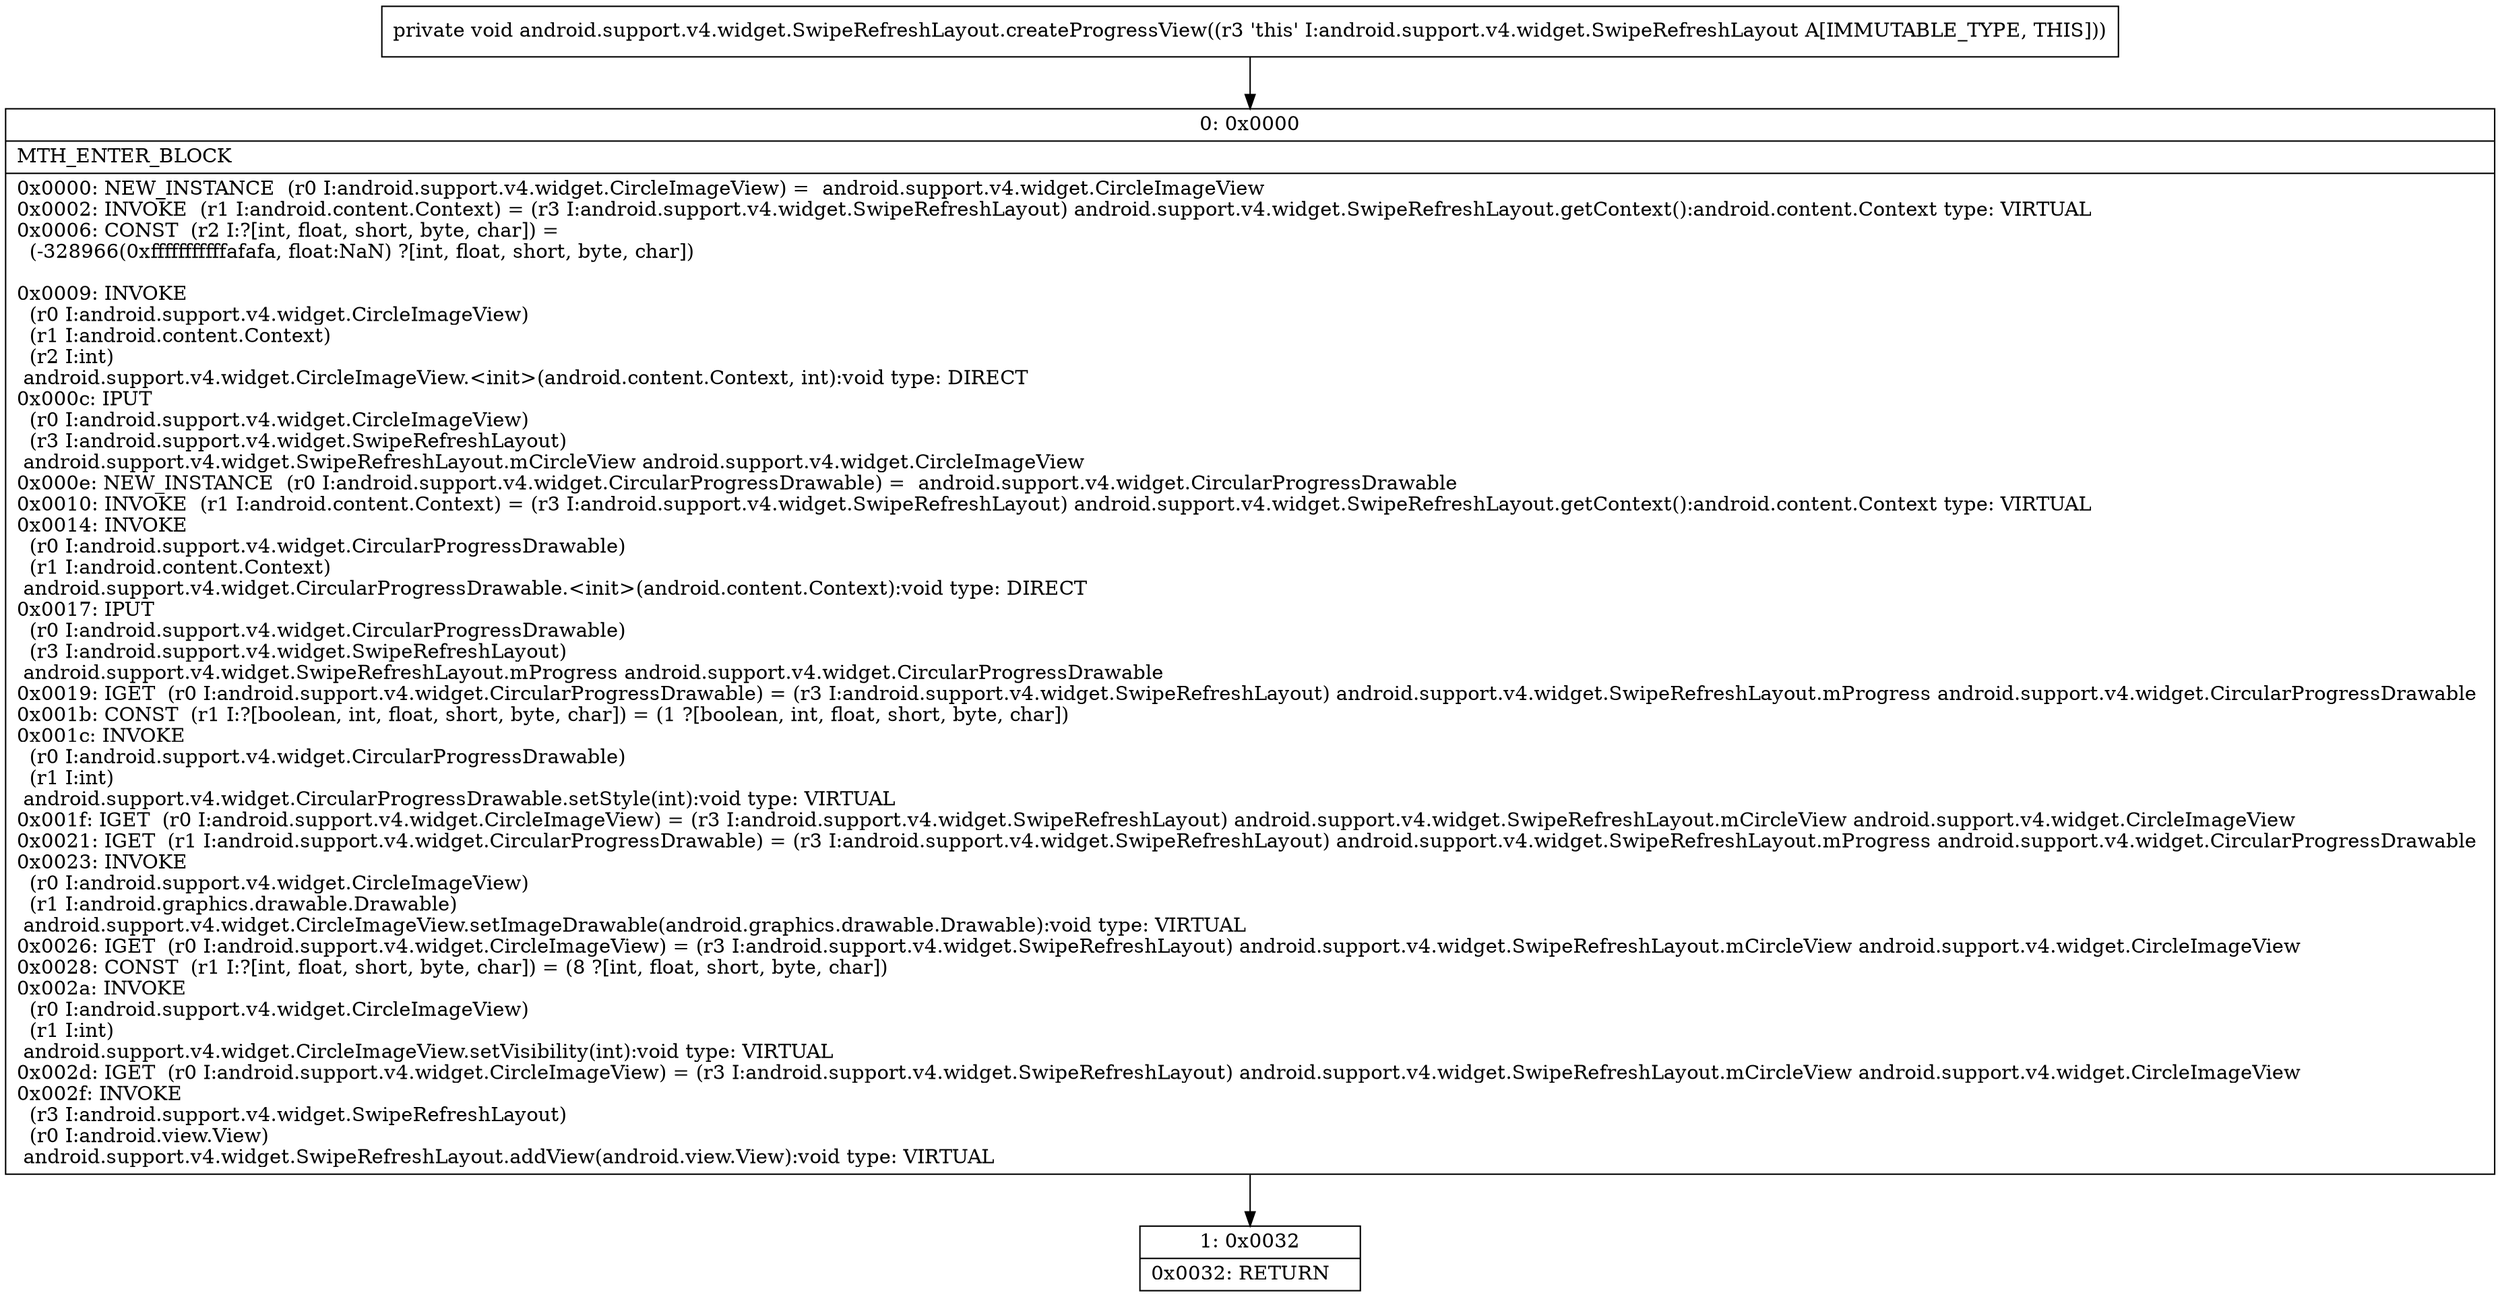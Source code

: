 digraph "CFG forandroid.support.v4.widget.SwipeRefreshLayout.createProgressView()V" {
Node_0 [shape=record,label="{0\:\ 0x0000|MTH_ENTER_BLOCK\l|0x0000: NEW_INSTANCE  (r0 I:android.support.v4.widget.CircleImageView) =  android.support.v4.widget.CircleImageView \l0x0002: INVOKE  (r1 I:android.content.Context) = (r3 I:android.support.v4.widget.SwipeRefreshLayout) android.support.v4.widget.SwipeRefreshLayout.getContext():android.content.Context type: VIRTUAL \l0x0006: CONST  (r2 I:?[int, float, short, byte, char]) = \l  (\-328966(0xfffffffffffafafa, float:NaN) ?[int, float, short, byte, char])\l \l0x0009: INVOKE  \l  (r0 I:android.support.v4.widget.CircleImageView)\l  (r1 I:android.content.Context)\l  (r2 I:int)\l android.support.v4.widget.CircleImageView.\<init\>(android.content.Context, int):void type: DIRECT \l0x000c: IPUT  \l  (r0 I:android.support.v4.widget.CircleImageView)\l  (r3 I:android.support.v4.widget.SwipeRefreshLayout)\l android.support.v4.widget.SwipeRefreshLayout.mCircleView android.support.v4.widget.CircleImageView \l0x000e: NEW_INSTANCE  (r0 I:android.support.v4.widget.CircularProgressDrawable) =  android.support.v4.widget.CircularProgressDrawable \l0x0010: INVOKE  (r1 I:android.content.Context) = (r3 I:android.support.v4.widget.SwipeRefreshLayout) android.support.v4.widget.SwipeRefreshLayout.getContext():android.content.Context type: VIRTUAL \l0x0014: INVOKE  \l  (r0 I:android.support.v4.widget.CircularProgressDrawable)\l  (r1 I:android.content.Context)\l android.support.v4.widget.CircularProgressDrawable.\<init\>(android.content.Context):void type: DIRECT \l0x0017: IPUT  \l  (r0 I:android.support.v4.widget.CircularProgressDrawable)\l  (r3 I:android.support.v4.widget.SwipeRefreshLayout)\l android.support.v4.widget.SwipeRefreshLayout.mProgress android.support.v4.widget.CircularProgressDrawable \l0x0019: IGET  (r0 I:android.support.v4.widget.CircularProgressDrawable) = (r3 I:android.support.v4.widget.SwipeRefreshLayout) android.support.v4.widget.SwipeRefreshLayout.mProgress android.support.v4.widget.CircularProgressDrawable \l0x001b: CONST  (r1 I:?[boolean, int, float, short, byte, char]) = (1 ?[boolean, int, float, short, byte, char]) \l0x001c: INVOKE  \l  (r0 I:android.support.v4.widget.CircularProgressDrawable)\l  (r1 I:int)\l android.support.v4.widget.CircularProgressDrawable.setStyle(int):void type: VIRTUAL \l0x001f: IGET  (r0 I:android.support.v4.widget.CircleImageView) = (r3 I:android.support.v4.widget.SwipeRefreshLayout) android.support.v4.widget.SwipeRefreshLayout.mCircleView android.support.v4.widget.CircleImageView \l0x0021: IGET  (r1 I:android.support.v4.widget.CircularProgressDrawable) = (r3 I:android.support.v4.widget.SwipeRefreshLayout) android.support.v4.widget.SwipeRefreshLayout.mProgress android.support.v4.widget.CircularProgressDrawable \l0x0023: INVOKE  \l  (r0 I:android.support.v4.widget.CircleImageView)\l  (r1 I:android.graphics.drawable.Drawable)\l android.support.v4.widget.CircleImageView.setImageDrawable(android.graphics.drawable.Drawable):void type: VIRTUAL \l0x0026: IGET  (r0 I:android.support.v4.widget.CircleImageView) = (r3 I:android.support.v4.widget.SwipeRefreshLayout) android.support.v4.widget.SwipeRefreshLayout.mCircleView android.support.v4.widget.CircleImageView \l0x0028: CONST  (r1 I:?[int, float, short, byte, char]) = (8 ?[int, float, short, byte, char]) \l0x002a: INVOKE  \l  (r0 I:android.support.v4.widget.CircleImageView)\l  (r1 I:int)\l android.support.v4.widget.CircleImageView.setVisibility(int):void type: VIRTUAL \l0x002d: IGET  (r0 I:android.support.v4.widget.CircleImageView) = (r3 I:android.support.v4.widget.SwipeRefreshLayout) android.support.v4.widget.SwipeRefreshLayout.mCircleView android.support.v4.widget.CircleImageView \l0x002f: INVOKE  \l  (r3 I:android.support.v4.widget.SwipeRefreshLayout)\l  (r0 I:android.view.View)\l android.support.v4.widget.SwipeRefreshLayout.addView(android.view.View):void type: VIRTUAL \l}"];
Node_1 [shape=record,label="{1\:\ 0x0032|0x0032: RETURN   \l}"];
MethodNode[shape=record,label="{private void android.support.v4.widget.SwipeRefreshLayout.createProgressView((r3 'this' I:android.support.v4.widget.SwipeRefreshLayout A[IMMUTABLE_TYPE, THIS])) }"];
MethodNode -> Node_0;
Node_0 -> Node_1;
}

